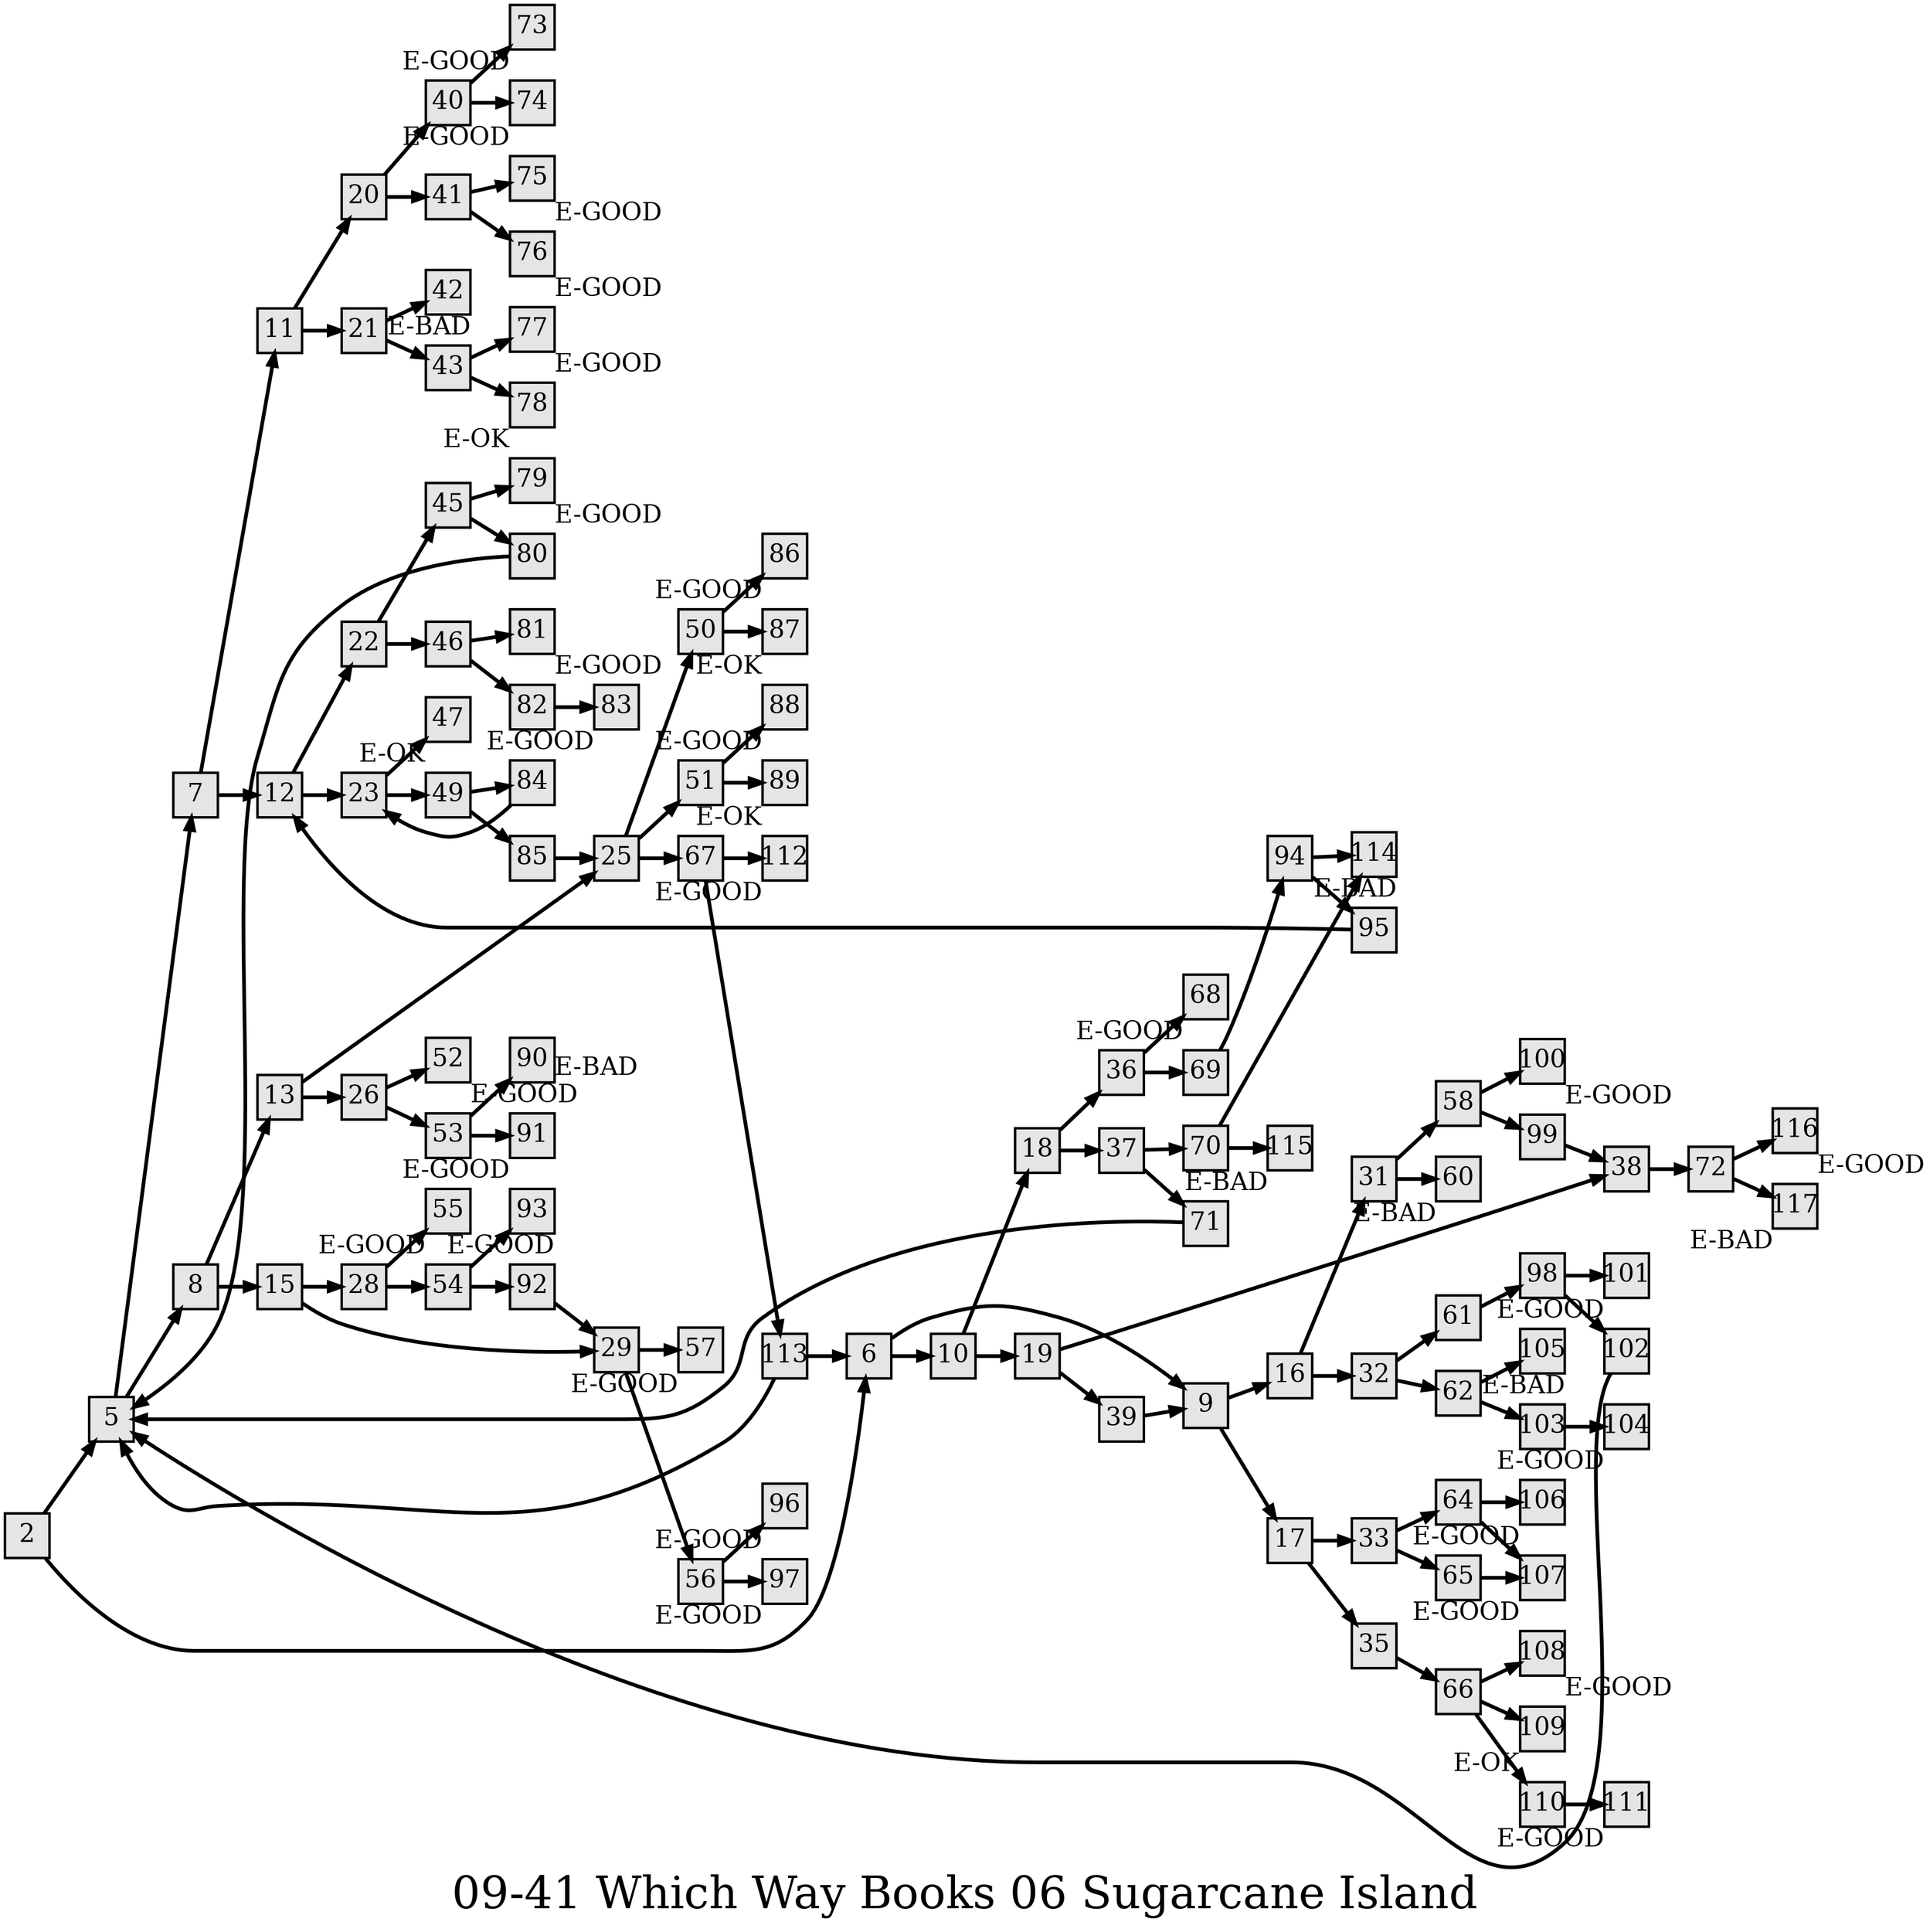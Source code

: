 digraph g{
  graph [ label="09-41 Which Way Books 06 Sugarcane Island" rankdir=LR, ordering=out, fontsize=36, nodesep="0.35", ranksep="0.45"];
  node  [shape=rect, penwidth=2, fontsize=20, style=filled, fillcolor=grey90, margin="0,0", labelfloat=true, regular=true, fixedsize=true];
  edge  [labelfloat=true, penwidth=3, fontsize=12];
  // ---;
  // group  : Katz;
  // id     :;
  // gbid   :;
  // series :;
  // title  :;
  // author :;
  // credit:;
  // - name : Juliet Way-Henthorne;
  // role : encoder;
  // date : 2017-08-31;
  // - name : Jeremy Douglass;
  // role : editor;
  // date : 2017-10-19;
  // render:;
  // - name   : small;
  // styles : gvStyles-small.txt;
  // engine : dot;
  // comment: >;
  
  // ---;
  
  // From | To | Label;
  
  2 -> 5;
  2 -> 6;
  5 -> 7;
  5 -> 8;
  6 -> 9;
  6 -> 10;
  7 -> 11;
  7 -> 12;
  8 -> 13;
  8 -> 15;
  9 -> 16;
  9 -> 17;
  10 -> 18;
  10 -> 19;
  11 -> 20;
  11 -> 21;
  12 -> 22;
  12 -> 23;
  13 -> 25;
  13 -> 26;
  15 -> 28;
  15 -> 29;
  16 -> 31;
  16 -> 32;
  17 -> 33;
  17 -> 35;
  18 -> 36;
  18 -> 37;
  19 -> 38;
  19 -> 39;
  20 -> 40;
  20 -> 41;
  21 -> 42;
  21 -> 43;
  22 -> 45;
  22 -> 46;
  23 -> 47;
  23 -> 49;
  25 -> 50;
  25 -> 51;
  26 -> 52;
  26 -> 53;
  28 -> 54;
  28 -> 55;
  29 -> 56;
  29 -> 57;
  31 -> 58;
  31 -> 60;
  32 -> 61;
  32 -> 62;
  33 -> 64;
  33 -> 65;
  35 -> 66;
  25 -> 67;
  36 -> 68;
  36 -> 69;
  37 -> 70;
  37 -> 71;
  38 -> 72;
  39 -> 9;
  40 -> 73;
  40 -> 74;
  41 -> 75;
  41 -> 76;
  42	[ xlabel="E-BAD" ];
  43 -> 77;
  43 -> 78;
  45 -> 79;
  45 -> 80;
  46 -> 81;
  46 -> 82;
  47	[ xlabel="E-OK" ];
  49 -> 84;
  49 -> 85;
  50 -> 86;
  50 -> 87;
  51 -> 88;
  51 -> 89;
  52	[ xlabel="E-GOOD" ];
  53 -> 90;
  53 -> 91;
  54 -> 92;
  54 -> 93;
  55	[ xlabel="E-GOOD" ];
  56 -> 96;
  56 -> 97;
  57	[ xlabel="E-GOOD" ];
  58 -> 99;
  58 -> 100;
  60	[ xlabel="E-BAD" ];
  61 -> 98;
  62 -> 103;
  62 -> 105;
  64 -> 106;
  64 -> 107;
  65 -> 107;
  66 -> 108;
  66 -> 109;
  66 -> 110;
  67 -> 112;
  67 -> 113;
  68	[ xlabel="E-GOOD" ];
  69 -> 94;
  70 -> 114;
  70 -> 115;
  71 -> 5;
  72 -> 116;
  72 -> 117;
  73	[ xlabel="E-GOOD" ];
  74	[ xlabel="E-GOOD" ];
  75	[ xlabel="E-GOOD" ];
  76	[ xlabel="E-GOOD" ];
  77	[ xlabel="E-GOOD" ];
  78	[ xlabel="E-OK" ];
  79	[ xlabel="E-GOOD" ];
  80 -> 5;
  81	[ xlabel="E-GOOD" ];
  82 -> 83;
  83	[ xlabel="E-GOOD" ];
  84 -> 23;
  85 -> 25;
  86	[ xlabel="E-GOOD" ];
  87	[ xlabel="E-OK" ];
  88	[ xlabel="E-GOOD" ];
  89	[ xlabel="E-OK" ];
  90	[ xlabel="E-BAD" ];
  91	[ xlabel="E-GOOD" ];
  92 -> 29;
  93	[ xlabel="E-GOOD" ];
  94 -> 114;
  94 -> 95;
  95 -> 12;
  96	[ xlabel="E-GOOD" ];
  97	[ xlabel="E-GOOD" ];
  98 -> 101;
  98 -> 102;
  99 -> 38;
  100	[ xlabel="E-GOOD" ];
  101	[ xlabel="E-GOOD" ];
  102 -> 5;
  103 -> 104;
  104	[ xlabel="E-GOOD" ];
  105	[ xlabel="E-BAD" ];
  106	[ xlabel="E-GOOD" ];
  107	[ xlabel="E-GOOD" ];
  108	[ xlabel="E-GOOD" ];
  109	[ xlabel="E-OK" ];
  110 -> 111;
  111	[ xlabel="E-GOOD" ];
  112	[ xlabel="E-GOOD" ];
  113 -> 5;
  113 -> 6;
  114	[ xlabel="E-BAD" ];
  115	[ xlabel="E-BAD" ];
  116	[ xlabel="E-GOOD" ];
  117	[ xlabel="E-BAD" ];
}

